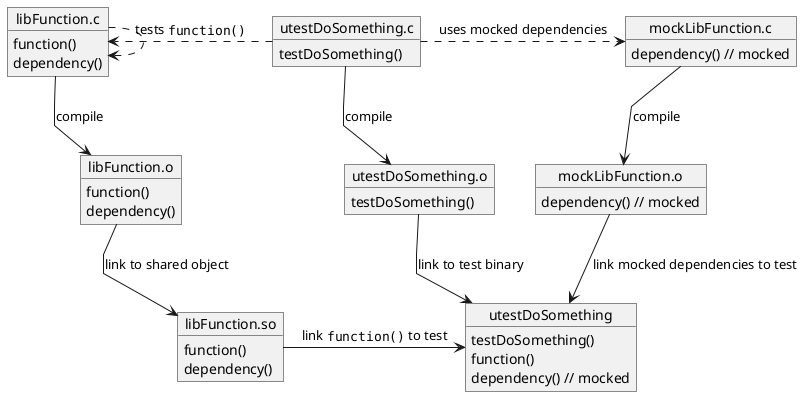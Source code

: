 @startuml
skinparam linetype polyline

object "libFunction.c" as libFunc_c {
	function()
	dependency()
}
object "libFunction.o" as libFunc_o {
	function()
	dependency()
}
object "libFunction.so" as libFunc_so {
	function()
	dependency()
}

object "utestDoSomething.c" as utestDoSome_c {
	testDoSomething()
}
object "utestDoSomething.o" as utestDoSome_o {
	testDoSomething()
}
object "utestDoSomething" as utestDoSome_bin {
	testDoSomething()
	function()
	'dependency()
	dependency() // mocked
}

object "mockLibFunction.c" as mockLibFunc_c {
	dependency() // mocked
}
object "mockLibFunction.o" as mockLibFunc_o {
	dependency() // mocked
}

libFunc_c .> libFunc_c /': depends on ""dependency()""'/
libFunc_c --> libFunc_o : compile
libFunc_o --> libFunc_so : link to shared object

utestDoSome_c .> libFunc_c : tests ""function()""
utestDoSome_c .> mockLibFunc_c : uses mocked dependencies
utestDoSome_c --> utestDoSome_o : compile
utestDoSome_o --> utestDoSome_bin : link to test binary

mockLibFunc_c --> mockLibFunc_o : compile

libFunc_so --> utestDoSome_bin : link ""function()"" to test
mockLibFunc_o --> utestDoSome_bin : link mocked dependencies to test


libFunc_c -[hidden]-> libFunc_o
libFunc_o -[hidden]-> libFunc_so

utestDoSome_c -[hidden]-> utestDoSome_o
utestDoSome_o -[hidden]-> utestDoSome_bin

mockLibFunc_c -[hidden]-> mockLibFunc_o

libFunc_c -[hidden]> utestDoSome_c
utestDoSome_c -[hidden]> mockLibFunc_c

libFunc_o -[hidden]> utestDoSome_o
utestDoSome_o -[hidden]> mockLibFunc_o

libFunc_so -[hidden]> utestDoSome_bin

@enduml
